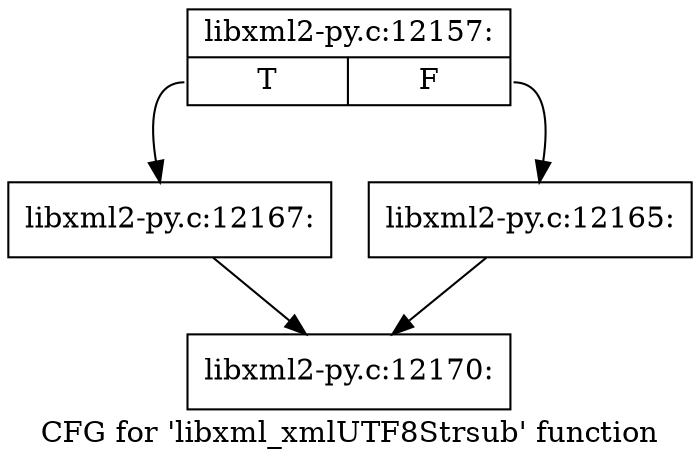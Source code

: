 digraph "CFG for 'libxml_xmlUTF8Strsub' function" {
	label="CFG for 'libxml_xmlUTF8Strsub' function";

	Node0x46eb1d0 [shape=record,label="{libxml2-py.c:12157:|{<s0>T|<s1>F}}"];
	Node0x46eb1d0:s0 -> Node0x46ed120;
	Node0x46eb1d0:s1 -> Node0x46ed0d0;
	Node0x46ed0d0 [shape=record,label="{libxml2-py.c:12165:}"];
	Node0x46ed0d0 -> Node0x46eb150;
	Node0x46ed120 [shape=record,label="{libxml2-py.c:12167:}"];
	Node0x46ed120 -> Node0x46eb150;
	Node0x46eb150 [shape=record,label="{libxml2-py.c:12170:}"];
}

